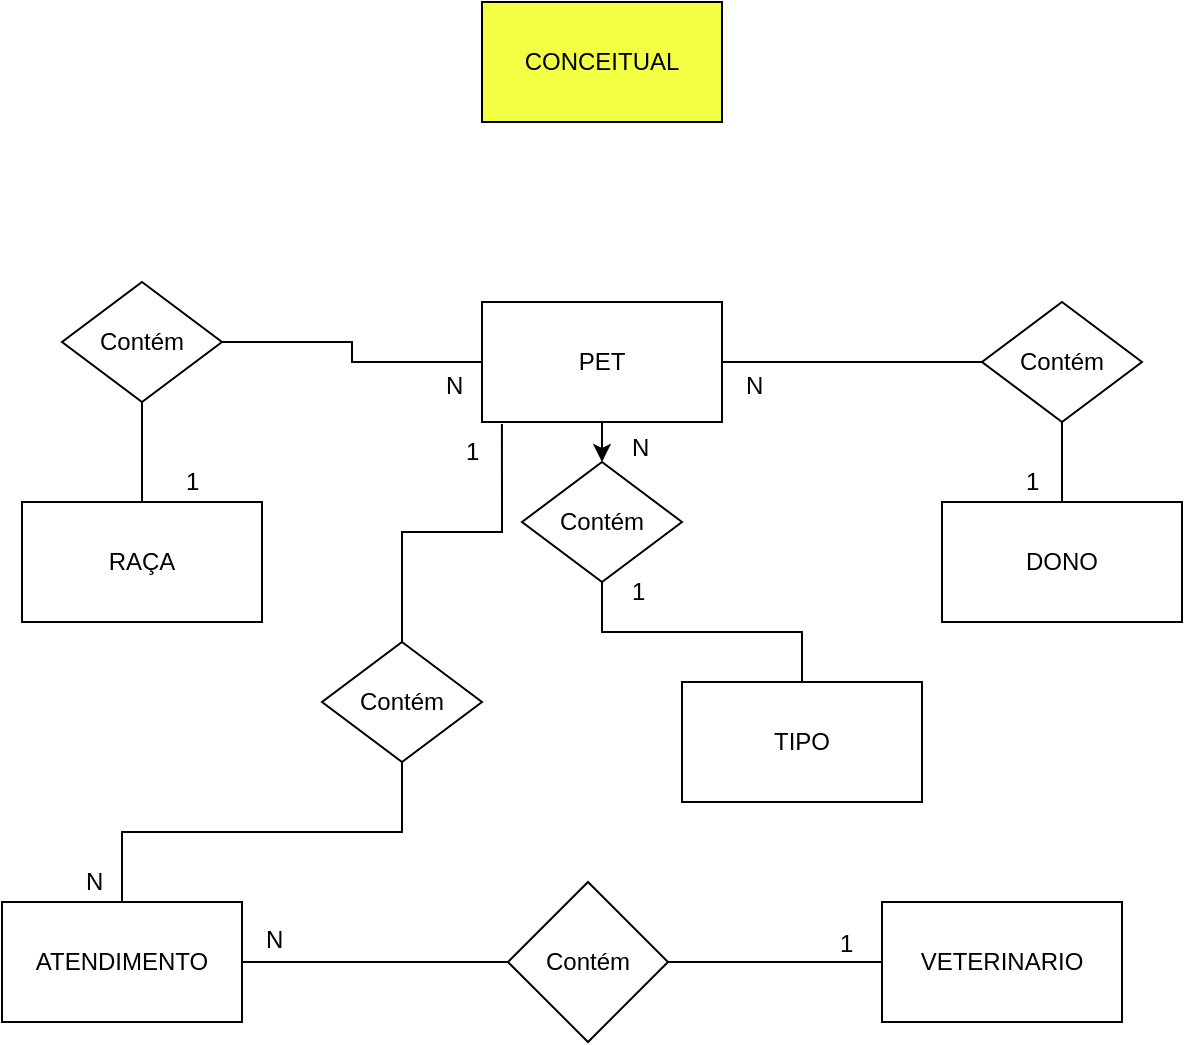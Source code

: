 <mxfile version="10.9.5" type="device"><diagram id="wm80LgBXIWvTVG1Mr-17" name="Conceitual"><mxGraphModel dx="1182" dy="644" grid="1" gridSize="10" guides="1" tooltips="1" connect="1" arrows="1" fold="1" page="1" pageScale="1" pageWidth="827" pageHeight="1169" math="0" shadow="0"><root><mxCell id="0"/><mxCell id="1" parent="0"/><mxCell id="lFaQA5kR6nB2DRP4RGfS-1" value="CONCEITUAL" style="rounded=0;whiteSpace=wrap;html=1;fillColor=#F2FF42;" vertex="1" parent="1"><mxGeometry x="360" y="20" width="120" height="60" as="geometry"/></mxCell><mxCell id="lFaQA5kR6nB2DRP4RGfS-32" style="edgeStyle=orthogonalEdgeStyle;rounded=0;orthogonalLoop=1;jettySize=auto;html=1;exitX=0.5;exitY=1;exitDx=0;exitDy=0;entryX=0.5;entryY=0;entryDx=0;entryDy=0;" edge="1" parent="1" source="lFaQA5kR6nB2DRP4RGfS-3" target="lFaQA5kR6nB2DRP4RGfS-28"><mxGeometry relative="1" as="geometry"/></mxCell><mxCell id="lFaQA5kR6nB2DRP4RGfS-3" value="PET" style="rounded=0;whiteSpace=wrap;html=1;" vertex="1" parent="1"><mxGeometry x="360" y="170" width="120" height="60" as="geometry"/></mxCell><mxCell id="lFaQA5kR6nB2DRP4RGfS-4" value="RAÇA" style="rounded=0;whiteSpace=wrap;html=1;" vertex="1" parent="1"><mxGeometry x="130" y="270" width="120" height="60" as="geometry"/></mxCell><mxCell id="lFaQA5kR6nB2DRP4RGfS-5" value="DONO" style="rounded=0;whiteSpace=wrap;html=1;" vertex="1" parent="1"><mxGeometry x="590" y="270" width="120" height="60" as="geometry"/></mxCell><mxCell id="lFaQA5kR6nB2DRP4RGfS-6" value="TIPO" style="rounded=0;whiteSpace=wrap;html=1;" vertex="1" parent="1"><mxGeometry x="460" y="360" width="120" height="60" as="geometry"/></mxCell><mxCell id="lFaQA5kR6nB2DRP4RGfS-13" style="edgeStyle=orthogonalEdgeStyle;rounded=0;orthogonalLoop=1;jettySize=auto;html=1;exitX=1;exitY=0.5;exitDx=0;exitDy=0;entryX=0;entryY=0.5;entryDx=0;entryDy=0;endArrow=none;endFill=0;" edge="1" parent="1" source="lFaQA5kR6nB2DRP4RGfS-7" target="lFaQA5kR6nB2DRP4RGfS-12"><mxGeometry relative="1" as="geometry"/></mxCell><mxCell id="omvcvPef6Zy8kJQFwHXy-1" style="edgeStyle=orthogonalEdgeStyle;rounded=0;orthogonalLoop=1;jettySize=auto;html=1;exitX=0.5;exitY=0;exitDx=0;exitDy=0;fillColor=#FF1900;endArrow=none;endFill=0;" edge="1" parent="1" source="lFaQA5kR6nB2DRP4RGfS-7" target="omvcvPef6Zy8kJQFwHXy-2"><mxGeometry relative="1" as="geometry"><mxPoint x="240" y="400" as="targetPoint"/></mxGeometry></mxCell><mxCell id="lFaQA5kR6nB2DRP4RGfS-7" value="ATENDIMENTO" style="rounded=0;whiteSpace=wrap;html=1;" vertex="1" parent="1"><mxGeometry x="120" y="470" width="120" height="60" as="geometry"/></mxCell><mxCell id="lFaQA5kR6nB2DRP4RGfS-8" value="VETERINARIO" style="rounded=0;whiteSpace=wrap;html=1;" vertex="1" parent="1"><mxGeometry x="560" y="470" width="120" height="60" as="geometry"/></mxCell><mxCell id="lFaQA5kR6nB2DRP4RGfS-14" style="edgeStyle=orthogonalEdgeStyle;rounded=0;orthogonalLoop=1;jettySize=auto;html=1;exitX=1;exitY=0.5;exitDx=0;exitDy=0;entryX=0;entryY=0.5;entryDx=0;entryDy=0;endArrow=none;endFill=0;" edge="1" parent="1" source="lFaQA5kR6nB2DRP4RGfS-12" target="lFaQA5kR6nB2DRP4RGfS-8"><mxGeometry relative="1" as="geometry"/></mxCell><mxCell id="lFaQA5kR6nB2DRP4RGfS-12" value="Contém" style="rhombus;whiteSpace=wrap;html=1;" vertex="1" parent="1"><mxGeometry x="373" y="460" width="80" height="80" as="geometry"/></mxCell><mxCell id="lFaQA5kR6nB2DRP4RGfS-16" style="edgeStyle=orthogonalEdgeStyle;rounded=0;orthogonalLoop=1;jettySize=auto;html=1;endArrow=none;endFill=0;" edge="1" parent="1" source="lFaQA5kR6nB2DRP4RGfS-15" target="lFaQA5kR6nB2DRP4RGfS-3"><mxGeometry relative="1" as="geometry"/></mxCell><mxCell id="lFaQA5kR6nB2DRP4RGfS-17" style="edgeStyle=orthogonalEdgeStyle;rounded=0;orthogonalLoop=1;jettySize=auto;html=1;exitX=0.5;exitY=1;exitDx=0;exitDy=0;entryX=0.5;entryY=0;entryDx=0;entryDy=0;endArrow=none;endFill=0;" edge="1" parent="1" source="lFaQA5kR6nB2DRP4RGfS-15" target="lFaQA5kR6nB2DRP4RGfS-5"><mxGeometry relative="1" as="geometry"/></mxCell><mxCell id="lFaQA5kR6nB2DRP4RGfS-15" value="Contém" style="rhombus;whiteSpace=wrap;html=1;" vertex="1" parent="1"><mxGeometry x="610" y="170" width="80" height="60" as="geometry"/></mxCell><mxCell id="lFaQA5kR6nB2DRP4RGfS-21" style="edgeStyle=orthogonalEdgeStyle;rounded=0;orthogonalLoop=1;jettySize=auto;html=1;exitX=1;exitY=0.5;exitDx=0;exitDy=0;entryX=0;entryY=0.5;entryDx=0;entryDy=0;endArrow=none;endFill=0;" edge="1" parent="1" source="lFaQA5kR6nB2DRP4RGfS-20" target="lFaQA5kR6nB2DRP4RGfS-3"><mxGeometry relative="1" as="geometry"/></mxCell><mxCell id="lFaQA5kR6nB2DRP4RGfS-22" style="edgeStyle=orthogonalEdgeStyle;rounded=0;orthogonalLoop=1;jettySize=auto;html=1;exitX=0.5;exitY=1;exitDx=0;exitDy=0;endArrow=none;endFill=0;" edge="1" parent="1" source="lFaQA5kR6nB2DRP4RGfS-20" target="lFaQA5kR6nB2DRP4RGfS-4"><mxGeometry relative="1" as="geometry"/></mxCell><mxCell id="lFaQA5kR6nB2DRP4RGfS-20" value="Contém" style="rhombus;whiteSpace=wrap;html=1;" vertex="1" parent="1"><mxGeometry x="150" y="160" width="80" height="60" as="geometry"/></mxCell><mxCell id="lFaQA5kR6nB2DRP4RGfS-23" value="1" style="text;html=1;resizable=0;points=[];autosize=1;align=left;verticalAlign=top;spacingTop=-4;" vertex="1" parent="1"><mxGeometry x="210" y="250" width="20" height="20" as="geometry"/></mxCell><mxCell id="lFaQA5kR6nB2DRP4RGfS-24" value="N" style="text;html=1;resizable=0;points=[];autosize=1;align=left;verticalAlign=top;spacingTop=-4;" vertex="1" parent="1"><mxGeometry x="340" y="202" width="20" height="20" as="geometry"/></mxCell><mxCell id="lFaQA5kR6nB2DRP4RGfS-26" value="N" style="text;html=1;resizable=0;points=[];autosize=1;align=left;verticalAlign=top;spacingTop=-4;" vertex="1" parent="1"><mxGeometry x="490" y="202" width="20" height="20" as="geometry"/></mxCell><mxCell id="lFaQA5kR6nB2DRP4RGfS-27" value="1" style="text;html=1;resizable=0;points=[];autosize=1;align=left;verticalAlign=top;spacingTop=-4;" vertex="1" parent="1"><mxGeometry x="630" y="250" width="20" height="20" as="geometry"/></mxCell><mxCell id="lFaQA5kR6nB2DRP4RGfS-33" style="edgeStyle=orthogonalEdgeStyle;rounded=0;orthogonalLoop=1;jettySize=auto;html=1;exitX=0.5;exitY=1;exitDx=0;exitDy=0;entryX=0.5;entryY=0;entryDx=0;entryDy=0;endArrow=none;endFill=0;" edge="1" parent="1" source="lFaQA5kR6nB2DRP4RGfS-28" target="lFaQA5kR6nB2DRP4RGfS-6"><mxGeometry relative="1" as="geometry"/></mxCell><mxCell id="lFaQA5kR6nB2DRP4RGfS-28" value="Contém" style="rhombus;whiteSpace=wrap;html=1;" vertex="1" parent="1"><mxGeometry x="380" y="250" width="80" height="60" as="geometry"/></mxCell><mxCell id="lFaQA5kR6nB2DRP4RGfS-36" value="N" style="text;html=1;resizable=0;points=[];autosize=1;align=left;verticalAlign=top;spacingTop=-4;" vertex="1" parent="1"><mxGeometry x="250" y="479" width="20" height="20" as="geometry"/></mxCell><mxCell id="lFaQA5kR6nB2DRP4RGfS-37" value="1" style="text;html=1;resizable=0;points=[];autosize=1;align=left;verticalAlign=top;spacingTop=-4;" vertex="1" parent="1"><mxGeometry x="537" y="481" width="20" height="20" as="geometry"/></mxCell><mxCell id="omvcvPef6Zy8kJQFwHXy-5" style="edgeStyle=orthogonalEdgeStyle;rounded=0;orthogonalLoop=1;jettySize=auto;html=1;exitX=0.5;exitY=0;exitDx=0;exitDy=0;entryX=0.083;entryY=1.017;entryDx=0;entryDy=0;entryPerimeter=0;fillColor=#FF1900;endArrow=none;endFill=0;" edge="1" parent="1" source="omvcvPef6Zy8kJQFwHXy-2" target="lFaQA5kR6nB2DRP4RGfS-3"><mxGeometry relative="1" as="geometry"/></mxCell><mxCell id="omvcvPef6Zy8kJQFwHXy-2" value="Contém" style="rhombus;whiteSpace=wrap;html=1;" vertex="1" parent="1"><mxGeometry x="280" y="340" width="80" height="60" as="geometry"/></mxCell><mxCell id="omvcvPef6Zy8kJQFwHXy-3" value="1" style="text;html=1;resizable=0;points=[];autosize=1;align=left;verticalAlign=top;spacingTop=-4;" vertex="1" parent="1"><mxGeometry x="433" y="305" width="20" height="20" as="geometry"/></mxCell><mxCell id="omvcvPef6Zy8kJQFwHXy-4" value="N" style="text;html=1;resizable=0;points=[];autosize=1;align=left;verticalAlign=top;spacingTop=-4;" vertex="1" parent="1"><mxGeometry x="433" y="233" width="20" height="20" as="geometry"/></mxCell><mxCell id="omvcvPef6Zy8kJQFwHXy-6" value="N" style="text;html=1;resizable=0;points=[];autosize=1;align=left;verticalAlign=top;spacingTop=-4;" vertex="1" parent="1"><mxGeometry x="160" y="450" width="20" height="20" as="geometry"/></mxCell><mxCell id="omvcvPef6Zy8kJQFwHXy-8" value="1" style="text;html=1;resizable=0;points=[];autosize=1;align=left;verticalAlign=top;spacingTop=-4;" vertex="1" parent="1"><mxGeometry x="350" y="235" width="20" height="20" as="geometry"/></mxCell></root></mxGraphModel></diagram><diagram id="VvTAY5WcrMU0TLPaXozu" name="Logico"><mxGraphModel dx="1182" dy="644" grid="1" gridSize="10" guides="1" tooltips="1" connect="1" arrows="1" fold="1" page="1" pageScale="1" pageWidth="827" pageHeight="1169" math="0" shadow="0"><root><mxCell id="0RbFIhzwgU3Ygprb6R22-0"/><mxCell id="0RbFIhzwgU3Ygprb6R22-1" parent="0RbFIhzwgU3Ygprb6R22-0"/><mxCell id="0RbFIhzwgU3Ygprb6R22-2" value="Lógico" style="rounded=0;whiteSpace=wrap;html=1;fillColor=#F2FF42;" vertex="1" parent="0RbFIhzwgU3Ygprb6R22-1"><mxGeometry x="353" y="40" width="120" height="60" as="geometry"/></mxCell><mxCell id="0RbFIhzwgU3Ygprb6R22-3" value="PET" style="swimlane;fontStyle=0;childLayout=stackLayout;horizontal=1;startSize=26;fillColor=#e0e0e0;horizontalStack=0;resizeParent=1;resizeParentMax=0;resizeLast=0;collapsible=1;marginBottom=0;swimlaneFillColor=#ffffff;align=center;fontSize=14;" vertex="1" parent="0RbFIhzwgU3Ygprb6R22-1"><mxGeometry x="110" y="160" width="160" height="200" as="geometry"/></mxCell><mxCell id="0RbFIhzwgU3Ygprb6R22-4" value="IdPet:int" style="shape=partialRectangle;top=0;left=0;right=0;bottom=1;align=left;verticalAlign=middle;fillColor=none;spacingLeft=34;spacingRight=4;overflow=hidden;rotatable=0;points=[[0,0.5],[1,0.5]];portConstraint=eastwest;dropTarget=0;fontStyle=5;fontSize=12;" vertex="1" parent="0RbFIhzwgU3Ygprb6R22-3"><mxGeometry y="26" width="160" height="30" as="geometry"/></mxCell><mxCell id="0RbFIhzwgU3Ygprb6R22-5" value="PK" style="shape=partialRectangle;top=0;left=0;bottom=0;fillColor=none;align=left;verticalAlign=middle;spacingLeft=4;spacingRight=4;overflow=hidden;rotatable=0;points=[];portConstraint=eastwest;part=1;fontSize=12;" vertex="1" connectable="0" parent="0RbFIhzwgU3Ygprb6R22-4"><mxGeometry width="30" height="30" as="geometry"/></mxCell><mxCell id="0RbFIhzwgU3Ygprb6R22-6" value="Nome:string" style="shape=partialRectangle;top=0;left=0;right=0;bottom=0;align=left;verticalAlign=top;fillColor=none;spacingLeft=34;spacingRight=4;overflow=hidden;rotatable=0;points=[[0,0.5],[1,0.5]];portConstraint=eastwest;dropTarget=0;fontSize=12;" vertex="1" parent="0RbFIhzwgU3Ygprb6R22-3"><mxGeometry y="56" width="160" height="26" as="geometry"/></mxCell><mxCell id="0RbFIhzwgU3Ygprb6R22-7" value="" style="shape=partialRectangle;top=0;left=0;bottom=0;fillColor=none;align=left;verticalAlign=top;spacingLeft=4;spacingRight=4;overflow=hidden;rotatable=0;points=[];portConstraint=eastwest;part=1;fontSize=12;" vertex="1" connectable="0" parent="0RbFIhzwgU3Ygprb6R22-6"><mxGeometry width="30" height="26" as="geometry"/></mxCell><mxCell id="0RbFIhzwgU3Ygprb6R22-15" value="" style="endArrow=none;html=1;exitX=0.025;exitY=-0.154;exitDx=0;exitDy=0;exitPerimeter=0;" edge="1" parent="0RbFIhzwgU3Ygprb6R22-3" source="0RbFIhzwgU3Ygprb6R22-10"><mxGeometry width="50" height="50" relative="1" as="geometry"><mxPoint x="40" y="130" as="sourcePoint"/><mxPoint x="159" y="104" as="targetPoint"/></mxGeometry></mxCell><mxCell id="0RbFIhzwgU3Ygprb6R22-8" value="Nascimento:Datetime" style="shape=partialRectangle;top=0;left=0;right=0;bottom=0;align=left;verticalAlign=top;fillColor=none;spacingLeft=34;spacingRight=4;overflow=hidden;rotatable=0;points=[[0,0.5],[1,0.5]];portConstraint=eastwest;dropTarget=0;fontSize=12;" vertex="1" parent="0RbFIhzwgU3Ygprb6R22-3"><mxGeometry y="82" width="160" height="26" as="geometry"/></mxCell><mxCell id="0RbFIhzwgU3Ygprb6R22-9" value="" style="shape=partialRectangle;top=0;left=0;bottom=0;fillColor=none;align=left;verticalAlign=top;spacingLeft=4;spacingRight=4;overflow=hidden;rotatable=0;points=[];portConstraint=eastwest;part=1;fontSize=12;" vertex="1" connectable="0" parent="0RbFIhzwgU3Ygprb6R22-8"><mxGeometry width="30" height="26" as="geometry"/></mxCell><mxCell id="0RbFIhzwgU3Ygprb6R22-10" value="IdTipo:int" style="shape=partialRectangle;top=0;left=0;right=0;bottom=0;align=left;verticalAlign=top;fillColor=none;spacingLeft=34;spacingRight=4;overflow=hidden;rotatable=0;points=[[0,0.5],[1,0.5]];portConstraint=eastwest;dropTarget=0;fontSize=12;" vertex="1" parent="0RbFIhzwgU3Ygprb6R22-3"><mxGeometry y="108" width="160" height="26" as="geometry"/></mxCell><mxCell id="0RbFIhzwgU3Ygprb6R22-11" value="FK" style="shape=partialRectangle;top=0;left=0;bottom=0;fillColor=none;align=left;verticalAlign=top;spacingLeft=4;spacingRight=4;overflow=hidden;rotatable=0;points=[];portConstraint=eastwest;part=1;fontSize=12;" vertex="1" connectable="0" parent="0RbFIhzwgU3Ygprb6R22-10"><mxGeometry width="30" height="26" as="geometry"/></mxCell><mxCell id="0RbFIhzwgU3Ygprb6R22-12" value="IdRaca:int&#10;&#10;IdDono:int" style="shape=partialRectangle;top=0;left=0;right=0;bottom=0;align=left;verticalAlign=top;fillColor=none;spacingLeft=34;spacingRight=4;overflow=hidden;rotatable=0;points=[[0,0.5],[1,0.5]];portConstraint=eastwest;dropTarget=0;fontSize=12;" vertex="1" parent="0RbFIhzwgU3Ygprb6R22-3"><mxGeometry y="134" width="160" height="66" as="geometry"/></mxCell><mxCell id="0RbFIhzwgU3Ygprb6R22-13" value="FK&#10;&#10;FK" style="shape=partialRectangle;top=0;left=0;bottom=0;fillColor=none;align=left;verticalAlign=top;spacingLeft=4;spacingRight=4;overflow=hidden;rotatable=0;points=[];portConstraint=eastwest;part=1;fontSize=12;" vertex="1" connectable="0" parent="0RbFIhzwgU3Ygprb6R22-12"><mxGeometry width="30" height="66" as="geometry"/></mxCell><mxCell id="frVJG_EcT8W5SnrqpAN4-0" value="Raça" style="swimlane;fontStyle=0;childLayout=stackLayout;horizontal=1;startSize=26;fillColor=#e0e0e0;horizontalStack=0;resizeParent=1;resizeParentMax=0;resizeLast=0;collapsible=1;marginBottom=0;swimlaneFillColor=#ffffff;align=center;fontSize=14;" vertex="1" parent="0RbFIhzwgU3Ygprb6R22-1"><mxGeometry x="340" y="160" width="160" height="144" as="geometry"/></mxCell><mxCell id="frVJG_EcT8W5SnrqpAN4-1" value="IdRaca" style="shape=partialRectangle;top=0;left=0;right=0;bottom=1;align=left;verticalAlign=middle;fillColor=none;spacingLeft=34;spacingRight=4;overflow=hidden;rotatable=0;points=[[0,0.5],[1,0.5]];portConstraint=eastwest;dropTarget=0;fontStyle=5;fontSize=12;" vertex="1" parent="frVJG_EcT8W5SnrqpAN4-0"><mxGeometry y="26" width="160" height="30" as="geometry"/></mxCell><mxCell id="frVJG_EcT8W5SnrqpAN4-2" value="PK" style="shape=partialRectangle;top=0;left=0;bottom=0;fillColor=none;align=left;verticalAlign=middle;spacingLeft=4;spacingRight=4;overflow=hidden;rotatable=0;points=[];portConstraint=eastwest;part=1;fontSize=12;" vertex="1" connectable="0" parent="frVJG_EcT8W5SnrqpAN4-1"><mxGeometry width="30" height="30" as="geometry"/></mxCell><mxCell id="frVJG_EcT8W5SnrqpAN4-3" value="Nome;string" style="shape=partialRectangle;top=0;left=0;right=0;bottom=0;align=left;verticalAlign=top;fillColor=none;spacingLeft=34;spacingRight=4;overflow=hidden;rotatable=0;points=[[0,0.5],[1,0.5]];portConstraint=eastwest;dropTarget=0;fontSize=12;" vertex="1" parent="frVJG_EcT8W5SnrqpAN4-0"><mxGeometry y="56" width="160" height="26" as="geometry"/></mxCell><mxCell id="frVJG_EcT8W5SnrqpAN4-4" value="" style="shape=partialRectangle;top=0;left=0;bottom=0;fillColor=none;align=left;verticalAlign=top;spacingLeft=4;spacingRight=4;overflow=hidden;rotatable=0;points=[];portConstraint=eastwest;part=1;fontSize=12;" vertex="1" connectable="0" parent="frVJG_EcT8W5SnrqpAN4-3"><mxGeometry width="30" height="26" as="geometry"/></mxCell><mxCell id="frVJG_EcT8W5SnrqpAN4-5" value="" style="shape=partialRectangle;top=0;left=0;right=0;bottom=0;align=left;verticalAlign=top;fillColor=none;spacingLeft=34;spacingRight=4;overflow=hidden;rotatable=0;points=[[0,0.5],[1,0.5]];portConstraint=eastwest;dropTarget=0;fontSize=12;" vertex="1" parent="frVJG_EcT8W5SnrqpAN4-0"><mxGeometry y="82" width="160" height="26" as="geometry"/></mxCell><mxCell id="frVJG_EcT8W5SnrqpAN4-6" value="" style="shape=partialRectangle;top=0;left=0;bottom=0;fillColor=none;align=left;verticalAlign=top;spacingLeft=4;spacingRight=4;overflow=hidden;rotatable=0;points=[];portConstraint=eastwest;part=1;fontSize=12;" vertex="1" connectable="0" parent="frVJG_EcT8W5SnrqpAN4-5"><mxGeometry width="30" height="26" as="geometry"/></mxCell><mxCell id="frVJG_EcT8W5SnrqpAN4-7" value="" style="shape=partialRectangle;top=0;left=0;right=0;bottom=0;align=left;verticalAlign=top;fillColor=none;spacingLeft=34;spacingRight=4;overflow=hidden;rotatable=0;points=[[0,0.5],[1,0.5]];portConstraint=eastwest;dropTarget=0;fontSize=12;" vertex="1" parent="frVJG_EcT8W5SnrqpAN4-0"><mxGeometry y="108" width="160" height="26" as="geometry"/></mxCell><mxCell id="frVJG_EcT8W5SnrqpAN4-8" value="" style="shape=partialRectangle;top=0;left=0;bottom=0;fillColor=none;align=left;verticalAlign=top;spacingLeft=4;spacingRight=4;overflow=hidden;rotatable=0;points=[];portConstraint=eastwest;part=1;fontSize=12;" vertex="1" connectable="0" parent="frVJG_EcT8W5SnrqpAN4-7"><mxGeometry width="30" height="26" as="geometry"/></mxCell><mxCell id="frVJG_EcT8W5SnrqpAN4-9" value="" style="shape=partialRectangle;top=0;left=0;right=0;bottom=0;align=left;verticalAlign=top;fillColor=none;spacingLeft=34;spacingRight=4;overflow=hidden;rotatable=0;points=[[0,0.5],[1,0.5]];portConstraint=eastwest;dropTarget=0;fontSize=12;" vertex="1" parent="frVJG_EcT8W5SnrqpAN4-0"><mxGeometry y="134" width="160" height="10" as="geometry"/></mxCell><mxCell id="frVJG_EcT8W5SnrqpAN4-10" value="" style="shape=partialRectangle;top=0;left=0;bottom=0;fillColor=none;align=left;verticalAlign=top;spacingLeft=4;spacingRight=4;overflow=hidden;rotatable=0;points=[];portConstraint=eastwest;part=1;fontSize=12;" vertex="1" connectable="0" parent="frVJG_EcT8W5SnrqpAN4-9"><mxGeometry width="30" height="10" as="geometry"/></mxCell><mxCell id="frVJG_EcT8W5SnrqpAN4-13" value="Tipo" style="swimlane;fontStyle=0;childLayout=stackLayout;horizontal=1;startSize=26;fillColor=#e0e0e0;horizontalStack=0;resizeParent=1;resizeParentMax=0;resizeLast=0;collapsible=1;marginBottom=0;swimlaneFillColor=#ffffff;align=center;fontSize=14;" vertex="1" parent="0RbFIhzwgU3Ygprb6R22-1"><mxGeometry x="580" y="160" width="160" height="144" as="geometry"/></mxCell><mxCell id="frVJG_EcT8W5SnrqpAN4-14" value="IdTipo" style="shape=partialRectangle;top=0;left=0;right=0;bottom=1;align=left;verticalAlign=middle;fillColor=none;spacingLeft=34;spacingRight=4;overflow=hidden;rotatable=0;points=[[0,0.5],[1,0.5]];portConstraint=eastwest;dropTarget=0;fontStyle=5;fontSize=12;" vertex="1" parent="frVJG_EcT8W5SnrqpAN4-13"><mxGeometry y="26" width="160" height="30" as="geometry"/></mxCell><mxCell id="frVJG_EcT8W5SnrqpAN4-15" value="PK" style="shape=partialRectangle;top=0;left=0;bottom=0;fillColor=none;align=left;verticalAlign=middle;spacingLeft=4;spacingRight=4;overflow=hidden;rotatable=0;points=[];portConstraint=eastwest;part=1;fontSize=12;" vertex="1" connectable="0" parent="frVJG_EcT8W5SnrqpAN4-14"><mxGeometry width="30" height="30" as="geometry"/></mxCell><mxCell id="frVJG_EcT8W5SnrqpAN4-16" value="Nome:string" style="shape=partialRectangle;top=0;left=0;right=0;bottom=0;align=left;verticalAlign=top;fillColor=none;spacingLeft=34;spacingRight=4;overflow=hidden;rotatable=0;points=[[0,0.5],[1,0.5]];portConstraint=eastwest;dropTarget=0;fontSize=12;" vertex="1" parent="frVJG_EcT8W5SnrqpAN4-13"><mxGeometry y="56" width="160" height="26" as="geometry"/></mxCell><mxCell id="frVJG_EcT8W5SnrqpAN4-17" value="" style="shape=partialRectangle;top=0;left=0;bottom=0;fillColor=none;align=left;verticalAlign=top;spacingLeft=4;spacingRight=4;overflow=hidden;rotatable=0;points=[];portConstraint=eastwest;part=1;fontSize=12;" vertex="1" connectable="0" parent="frVJG_EcT8W5SnrqpAN4-16"><mxGeometry width="30" height="26" as="geometry"/></mxCell><mxCell id="frVJG_EcT8W5SnrqpAN4-18" value="" style="shape=partialRectangle;top=0;left=0;right=0;bottom=0;align=left;verticalAlign=top;fillColor=none;spacingLeft=34;spacingRight=4;overflow=hidden;rotatable=0;points=[[0,0.5],[1,0.5]];portConstraint=eastwest;dropTarget=0;fontSize=12;" vertex="1" parent="frVJG_EcT8W5SnrqpAN4-13"><mxGeometry y="82" width="160" height="26" as="geometry"/></mxCell><mxCell id="frVJG_EcT8W5SnrqpAN4-19" value="" style="shape=partialRectangle;top=0;left=0;bottom=0;fillColor=none;align=left;verticalAlign=top;spacingLeft=4;spacingRight=4;overflow=hidden;rotatable=0;points=[];portConstraint=eastwest;part=1;fontSize=12;" vertex="1" connectable="0" parent="frVJG_EcT8W5SnrqpAN4-18"><mxGeometry width="30" height="26" as="geometry"/></mxCell><mxCell id="frVJG_EcT8W5SnrqpAN4-20" value="" style="shape=partialRectangle;top=0;left=0;right=0;bottom=0;align=left;verticalAlign=top;fillColor=none;spacingLeft=34;spacingRight=4;overflow=hidden;rotatable=0;points=[[0,0.5],[1,0.5]];portConstraint=eastwest;dropTarget=0;fontSize=12;" vertex="1" parent="frVJG_EcT8W5SnrqpAN4-13"><mxGeometry y="108" width="160" height="26" as="geometry"/></mxCell><mxCell id="frVJG_EcT8W5SnrqpAN4-21" value="" style="shape=partialRectangle;top=0;left=0;bottom=0;fillColor=none;align=left;verticalAlign=top;spacingLeft=4;spacingRight=4;overflow=hidden;rotatable=0;points=[];portConstraint=eastwest;part=1;fontSize=12;" vertex="1" connectable="0" parent="frVJG_EcT8W5SnrqpAN4-20"><mxGeometry width="30" height="26" as="geometry"/></mxCell><mxCell id="frVJG_EcT8W5SnrqpAN4-22" value="" style="shape=partialRectangle;top=0;left=0;right=0;bottom=0;align=left;verticalAlign=top;fillColor=none;spacingLeft=34;spacingRight=4;overflow=hidden;rotatable=0;points=[[0,0.5],[1,0.5]];portConstraint=eastwest;dropTarget=0;fontSize=12;" vertex="1" parent="frVJG_EcT8W5SnrqpAN4-13"><mxGeometry y="134" width="160" height="10" as="geometry"/></mxCell><mxCell id="frVJG_EcT8W5SnrqpAN4-23" value="" style="shape=partialRectangle;top=0;left=0;bottom=0;fillColor=none;align=left;verticalAlign=top;spacingLeft=4;spacingRight=4;overflow=hidden;rotatable=0;points=[];portConstraint=eastwest;part=1;fontSize=12;" vertex="1" connectable="0" parent="frVJG_EcT8W5SnrqpAN4-22"><mxGeometry width="30" height="10" as="geometry"/></mxCell><mxCell id="Rs6IStRUsP55btG_uPTm-0" value="Dono" style="swimlane;fontStyle=0;childLayout=stackLayout;horizontal=1;startSize=26;fillColor=#e0e0e0;horizontalStack=0;resizeParent=1;resizeParentMax=0;resizeLast=0;collapsible=1;marginBottom=0;swimlaneFillColor=#ffffff;align=center;fontSize=14;" vertex="1" parent="0RbFIhzwgU3Ygprb6R22-1"><mxGeometry x="110" y="420" width="160" height="148" as="geometry"/></mxCell><mxCell id="Rs6IStRUsP55btG_uPTm-1" value="IdDono" style="shape=partialRectangle;top=0;left=0;right=0;bottom=1;align=left;verticalAlign=middle;fillColor=none;spacingLeft=34;spacingRight=4;overflow=hidden;rotatable=0;points=[[0,0.5],[1,0.5]];portConstraint=eastwest;dropTarget=0;fontStyle=5;fontSize=12;" vertex="1" parent="Rs6IStRUsP55btG_uPTm-0"><mxGeometry y="26" width="160" height="30" as="geometry"/></mxCell><mxCell id="Rs6IStRUsP55btG_uPTm-2" value="PK" style="shape=partialRectangle;top=0;left=0;bottom=0;fillColor=none;align=left;verticalAlign=middle;spacingLeft=4;spacingRight=4;overflow=hidden;rotatable=0;points=[];portConstraint=eastwest;part=1;fontSize=12;" vertex="1" connectable="0" parent="Rs6IStRUsP55btG_uPTm-1"><mxGeometry width="30" height="30" as="geometry"/></mxCell><mxCell id="Rs6IStRUsP55btG_uPTm-3" value="Nome:string" style="shape=partialRectangle;top=0;left=0;right=0;bottom=0;align=left;verticalAlign=top;fillColor=none;spacingLeft=34;spacingRight=4;overflow=hidden;rotatable=0;points=[[0,0.5],[1,0.5]];portConstraint=eastwest;dropTarget=0;fontSize=12;" vertex="1" parent="Rs6IStRUsP55btG_uPTm-0"><mxGeometry y="56" width="160" height="26" as="geometry"/></mxCell><mxCell id="Rs6IStRUsP55btG_uPTm-4" value="" style="shape=partialRectangle;top=0;left=0;bottom=0;fillColor=none;align=left;verticalAlign=top;spacingLeft=4;spacingRight=4;overflow=hidden;rotatable=0;points=[];portConstraint=eastwest;part=1;fontSize=12;" vertex="1" connectable="0" parent="Rs6IStRUsP55btG_uPTm-3"><mxGeometry width="30" height="26" as="geometry"/></mxCell><mxCell id="Rs6IStRUsP55btG_uPTm-5" value="" style="shape=partialRectangle;top=0;left=0;right=0;bottom=0;align=left;verticalAlign=top;fillColor=none;spacingLeft=34;spacingRight=4;overflow=hidden;rotatable=0;points=[[0,0.5],[1,0.5]];portConstraint=eastwest;dropTarget=0;fontSize=12;" vertex="1" parent="Rs6IStRUsP55btG_uPTm-0"><mxGeometry y="82" width="160" height="26" as="geometry"/></mxCell><mxCell id="Rs6IStRUsP55btG_uPTm-6" value="" style="shape=partialRectangle;top=0;left=0;bottom=0;fillColor=none;align=left;verticalAlign=top;spacingLeft=4;spacingRight=4;overflow=hidden;rotatable=0;points=[];portConstraint=eastwest;part=1;fontSize=12;" vertex="1" connectable="0" parent="Rs6IStRUsP55btG_uPTm-5"><mxGeometry width="30" height="26" as="geometry"/></mxCell><mxCell id="Rs6IStRUsP55btG_uPTm-7" value="" style="shape=partialRectangle;top=0;left=0;right=0;bottom=0;align=left;verticalAlign=top;fillColor=none;spacingLeft=34;spacingRight=4;overflow=hidden;rotatable=0;points=[[0,0.5],[1,0.5]];portConstraint=eastwest;dropTarget=0;fontSize=12;" vertex="1" parent="Rs6IStRUsP55btG_uPTm-0"><mxGeometry y="108" width="160" height="26" as="geometry"/></mxCell><mxCell id="Rs6IStRUsP55btG_uPTm-8" value="" style="shape=partialRectangle;top=0;left=0;bottom=0;fillColor=none;align=left;verticalAlign=top;spacingLeft=4;spacingRight=4;overflow=hidden;rotatable=0;points=[];portConstraint=eastwest;part=1;fontSize=12;" vertex="1" connectable="0" parent="Rs6IStRUsP55btG_uPTm-7"><mxGeometry width="30" height="26" as="geometry"/></mxCell><mxCell id="Rs6IStRUsP55btG_uPTm-9" value="" style="shape=partialRectangle;top=0;left=0;right=0;bottom=0;align=left;verticalAlign=top;fillColor=none;spacingLeft=34;spacingRight=4;overflow=hidden;rotatable=0;points=[[0,0.5],[1,0.5]];portConstraint=eastwest;dropTarget=0;fontSize=12;" vertex="1" parent="Rs6IStRUsP55btG_uPTm-0"><mxGeometry y="134" width="160" height="14" as="geometry"/></mxCell><mxCell id="Rs6IStRUsP55btG_uPTm-10" value="" style="shape=partialRectangle;top=0;left=0;bottom=0;fillColor=none;align=left;verticalAlign=top;spacingLeft=4;spacingRight=4;overflow=hidden;rotatable=0;points=[];portConstraint=eastwest;part=1;fontSize=12;" vertex="1" connectable="0" parent="Rs6IStRUsP55btG_uPTm-9"><mxGeometry width="30" height="14" as="geometry"/></mxCell><mxCell id="Rs6IStRUsP55btG_uPTm-13" value="Veterinario" style="swimlane;fontStyle=0;childLayout=stackLayout;horizontal=1;startSize=26;fillColor=#e0e0e0;horizontalStack=0;resizeParent=1;resizeParentMax=0;resizeLast=0;collapsible=1;marginBottom=0;swimlaneFillColor=#ffffff;align=center;fontSize=14;" vertex="1" parent="0RbFIhzwgU3Ygprb6R22-1"><mxGeometry x="355" y="423" width="160" height="148" as="geometry"/></mxCell><mxCell id="Rs6IStRUsP55btG_uPTm-14" value="IdVeterinario" style="shape=partialRectangle;top=0;left=0;right=0;bottom=1;align=left;verticalAlign=middle;fillColor=none;spacingLeft=34;spacingRight=4;overflow=hidden;rotatable=0;points=[[0,0.5],[1,0.5]];portConstraint=eastwest;dropTarget=0;fontStyle=5;fontSize=12;" vertex="1" parent="Rs6IStRUsP55btG_uPTm-13"><mxGeometry y="26" width="160" height="30" as="geometry"/></mxCell><mxCell id="Rs6IStRUsP55btG_uPTm-15" value="PK" style="shape=partialRectangle;top=0;left=0;bottom=0;fillColor=none;align=left;verticalAlign=middle;spacingLeft=4;spacingRight=4;overflow=hidden;rotatable=0;points=[];portConstraint=eastwest;part=1;fontSize=12;" vertex="1" connectable="0" parent="Rs6IStRUsP55btG_uPTm-14"><mxGeometry width="30" height="30" as="geometry"/></mxCell><mxCell id="Rs6IStRUsP55btG_uPTm-16" value="Nome:string" style="shape=partialRectangle;top=0;left=0;right=0;bottom=0;align=left;verticalAlign=top;fillColor=none;spacingLeft=34;spacingRight=4;overflow=hidden;rotatable=0;points=[[0,0.5],[1,0.5]];portConstraint=eastwest;dropTarget=0;fontSize=12;" vertex="1" parent="Rs6IStRUsP55btG_uPTm-13"><mxGeometry y="56" width="160" height="26" as="geometry"/></mxCell><mxCell id="Rs6IStRUsP55btG_uPTm-17" value="" style="shape=partialRectangle;top=0;left=0;bottom=0;fillColor=none;align=left;verticalAlign=top;spacingLeft=4;spacingRight=4;overflow=hidden;rotatable=0;points=[];portConstraint=eastwest;part=1;fontSize=12;" vertex="1" connectable="0" parent="Rs6IStRUsP55btG_uPTm-16"><mxGeometry width="30" height="26" as="geometry"/></mxCell><mxCell id="Rs6IStRUsP55btG_uPTm-18" value="" style="shape=partialRectangle;top=0;left=0;right=0;bottom=0;align=left;verticalAlign=top;fillColor=none;spacingLeft=34;spacingRight=4;overflow=hidden;rotatable=0;points=[[0,0.5],[1,0.5]];portConstraint=eastwest;dropTarget=0;fontSize=12;" vertex="1" parent="Rs6IStRUsP55btG_uPTm-13"><mxGeometry y="82" width="160" height="26" as="geometry"/></mxCell><mxCell id="Rs6IStRUsP55btG_uPTm-19" value="" style="shape=partialRectangle;top=0;left=0;bottom=0;fillColor=none;align=left;verticalAlign=top;spacingLeft=4;spacingRight=4;overflow=hidden;rotatable=0;points=[];portConstraint=eastwest;part=1;fontSize=12;" vertex="1" connectable="0" parent="Rs6IStRUsP55btG_uPTm-18"><mxGeometry width="30" height="26" as="geometry"/></mxCell><mxCell id="Rs6IStRUsP55btG_uPTm-20" value="" style="shape=partialRectangle;top=0;left=0;right=0;bottom=0;align=left;verticalAlign=top;fillColor=none;spacingLeft=34;spacingRight=4;overflow=hidden;rotatable=0;points=[[0,0.5],[1,0.5]];portConstraint=eastwest;dropTarget=0;fontSize=12;" vertex="1" parent="Rs6IStRUsP55btG_uPTm-13"><mxGeometry y="108" width="160" height="26" as="geometry"/></mxCell><mxCell id="Rs6IStRUsP55btG_uPTm-21" value="" style="shape=partialRectangle;top=0;left=0;bottom=0;fillColor=none;align=left;verticalAlign=top;spacingLeft=4;spacingRight=4;overflow=hidden;rotatable=0;points=[];portConstraint=eastwest;part=1;fontSize=12;" vertex="1" connectable="0" parent="Rs6IStRUsP55btG_uPTm-20"><mxGeometry width="30" height="26" as="geometry"/></mxCell><mxCell id="Rs6IStRUsP55btG_uPTm-22" value="" style="shape=partialRectangle;top=0;left=0;right=0;bottom=0;align=left;verticalAlign=top;fillColor=none;spacingLeft=34;spacingRight=4;overflow=hidden;rotatable=0;points=[[0,0.5],[1,0.5]];portConstraint=eastwest;dropTarget=0;fontSize=12;" vertex="1" parent="Rs6IStRUsP55btG_uPTm-13"><mxGeometry y="134" width="160" height="14" as="geometry"/></mxCell><mxCell id="Rs6IStRUsP55btG_uPTm-23" value="" style="shape=partialRectangle;top=0;left=0;bottom=0;fillColor=none;align=left;verticalAlign=top;spacingLeft=4;spacingRight=4;overflow=hidden;rotatable=0;points=[];portConstraint=eastwest;part=1;fontSize=12;" vertex="1" connectable="0" parent="Rs6IStRUsP55btG_uPTm-22"><mxGeometry width="30" height="14" as="geometry"/></mxCell><mxCell id="Rs6IStRUsP55btG_uPTm-37" value="Atendimento" style="swimlane;fontStyle=0;childLayout=stackLayout;horizontal=1;startSize=26;fillColor=#e0e0e0;horizontalStack=0;resizeParent=1;resizeParentMax=0;resizeLast=0;collapsible=1;marginBottom=0;swimlaneFillColor=#ffffff;align=center;fontSize=14;" vertex="1" parent="0RbFIhzwgU3Ygprb6R22-1"><mxGeometry x="610" y="424" width="160" height="112" as="geometry"/></mxCell><mxCell id="Rs6IStRUsP55btG_uPTm-38" value="IdAtendimento:int" style="shape=partialRectangle;top=0;left=0;right=0;bottom=0;align=left;verticalAlign=middle;fillColor=none;spacingLeft=60;spacingRight=4;overflow=hidden;rotatable=0;points=[[0,0.5],[1,0.5]];portConstraint=eastwest;dropTarget=0;fontStyle=5;fontSize=12;" vertex="1" parent="Rs6IStRUsP55btG_uPTm-37"><mxGeometry y="26" width="160" height="30" as="geometry"/></mxCell><mxCell id="Rs6IStRUsP55btG_uPTm-39" value="PK" style="shape=partialRectangle;fontStyle=1;top=0;left=0;bottom=0;fillColor=none;align=left;verticalAlign=middle;spacingLeft=4;spacingRight=4;overflow=hidden;rotatable=0;points=[];portConstraint=eastwest;part=1;fontSize=12;" vertex="1" connectable="0" parent="Rs6IStRUsP55btG_uPTm-38"><mxGeometry width="56" height="30" as="geometry"/></mxCell><mxCell id="Rs6IStRUsP55btG_uPTm-40" value="IdVeterinario:int" style="shape=partialRectangle;top=0;left=0;right=0;bottom=1;align=left;verticalAlign=middle;fillColor=none;spacingLeft=60;spacingRight=4;overflow=hidden;rotatable=0;points=[[0,0.5],[1,0.5]];portConstraint=eastwest;dropTarget=0;fontStyle=5;fontSize=12;" vertex="1" parent="Rs6IStRUsP55btG_uPTm-37"><mxGeometry y="56" width="160" height="30" as="geometry"/></mxCell><mxCell id="Rs6IStRUsP55btG_uPTm-41" value="FK" style="shape=partialRectangle;fontStyle=1;top=0;left=0;bottom=0;fillColor=none;align=left;verticalAlign=middle;spacingLeft=4;spacingRight=4;overflow=hidden;rotatable=0;points=[];portConstraint=eastwest;part=1;fontSize=12;" vertex="1" connectable="0" parent="Rs6IStRUsP55btG_uPTm-40"><mxGeometry width="56" height="30" as="geometry"/></mxCell><mxCell id="Rs6IStRUsP55btG_uPTm-42" value="IdPet:int" style="shape=partialRectangle;top=0;left=0;right=0;bottom=0;align=left;verticalAlign=top;fillColor=none;spacingLeft=60;spacingRight=4;overflow=hidden;rotatable=0;points=[[0,0.5],[1,0.5]];portConstraint=eastwest;dropTarget=0;fontSize=12;" vertex="1" parent="Rs6IStRUsP55btG_uPTm-37"><mxGeometry y="86" width="160" height="26" as="geometry"/></mxCell><mxCell id="Rs6IStRUsP55btG_uPTm-43" value="FK" style="shape=partialRectangle;top=0;left=0;bottom=0;fillColor=none;align=left;verticalAlign=top;spacingLeft=4;spacingRight=4;overflow=hidden;rotatable=0;points=[];portConstraint=eastwest;part=1;fontSize=12;" vertex="1" connectable="0" parent="Rs6IStRUsP55btG_uPTm-42"><mxGeometry width="56" height="26" as="geometry"/></mxCell><mxCell id="Rs6IStRUsP55btG_uPTm-44" value="" style="edgeStyle=entityRelationEdgeStyle;fontSize=12;html=1;endArrow=ERoneToMany;exitX=1;exitY=0.5;exitDx=0;exitDy=0;entryX=-0.006;entryY=0.152;entryDx=0;entryDy=0;entryPerimeter=0;" edge="1" parent="0RbFIhzwgU3Ygprb6R22-1" source="Rs6IStRUsP55btG_uPTm-14" target="Rs6IStRUsP55btG_uPTm-37"><mxGeometry width="100" height="100" relative="1" as="geometry"><mxPoint x="530" y="510" as="sourcePoint"/><mxPoint x="600" y="440" as="targetPoint"/></mxGeometry></mxCell><mxCell id="Rs6IStRUsP55btG_uPTm-45" value="" style="edgeStyle=entityRelationEdgeStyle;fontSize=12;html=1;endArrow=ERoneToMany;entryX=0.575;entryY=1.076;entryDx=0;entryDy=0;entryPerimeter=0;exitX=0.169;exitY=-0.027;exitDx=0;exitDy=0;exitPerimeter=0;" edge="1" parent="0RbFIhzwgU3Ygprb6R22-1" source="Rs6IStRUsP55btG_uPTm-0" target="0RbFIhzwgU3Ygprb6R22-12"><mxGeometry width="100" height="100" relative="1" as="geometry"><mxPoint x="220" y="480" as="sourcePoint"/><mxPoint x="320" y="380" as="targetPoint"/></mxGeometry></mxCell><mxCell id="Rs6IStRUsP55btG_uPTm-46" value="" style="edgeStyle=entityRelationEdgeStyle;fontSize=12;html=1;endArrow=ERoneToMany;entryX=0.869;entryY=1.015;entryDx=0;entryDy=0;entryPerimeter=0;exitX=0.825;exitY=0.9;exitDx=0;exitDy=0;exitPerimeter=0;" edge="1" parent="0RbFIhzwgU3Ygprb6R22-1" source="frVJG_EcT8W5SnrqpAN4-9" target="0RbFIhzwgU3Ygprb6R22-12"><mxGeometry width="100" height="100" relative="1" as="geometry"><mxPoint x="400" y="400" as="sourcePoint"/><mxPoint x="500" y="300" as="targetPoint"/></mxGeometry></mxCell><mxCell id="Rs6IStRUsP55btG_uPTm-47" value="" style="edgeStyle=entityRelationEdgeStyle;fontSize=12;html=1;endArrow=ERoneToMany;exitX=0.281;exitY=0.9;exitDx=0;exitDy=0;exitPerimeter=0;entryX=1;entryY=0.5;entryDx=0;entryDy=0;" edge="1" parent="0RbFIhzwgU3Ygprb6R22-1" source="frVJG_EcT8W5SnrqpAN4-22" target="0RbFIhzwgU3Ygprb6R22-12"><mxGeometry width="100" height="100" relative="1" as="geometry"><mxPoint x="500" y="190" as="sourcePoint"/><mxPoint x="600" y="90" as="targetPoint"/></mxGeometry></mxCell><mxCell id="msx54F-A-hRJUW8J0lQS-0" value="" style="edgeStyle=entityRelationEdgeStyle;fontSize=12;html=1;endArrow=ERoneToMany;fillColor=#FF1900;exitX=1.025;exitY=0.909;exitDx=0;exitDy=0;exitPerimeter=0;" edge="1" parent="0RbFIhzwgU3Ygprb6R22-1" source="0RbFIhzwgU3Ygprb6R22-12"><mxGeometry width="100" height="100" relative="1" as="geometry"><mxPoint x="270" y="440" as="sourcePoint"/><mxPoint x="650" y="420" as="targetPoint"/></mxGeometry></mxCell></root></mxGraphModel></diagram></mxfile>